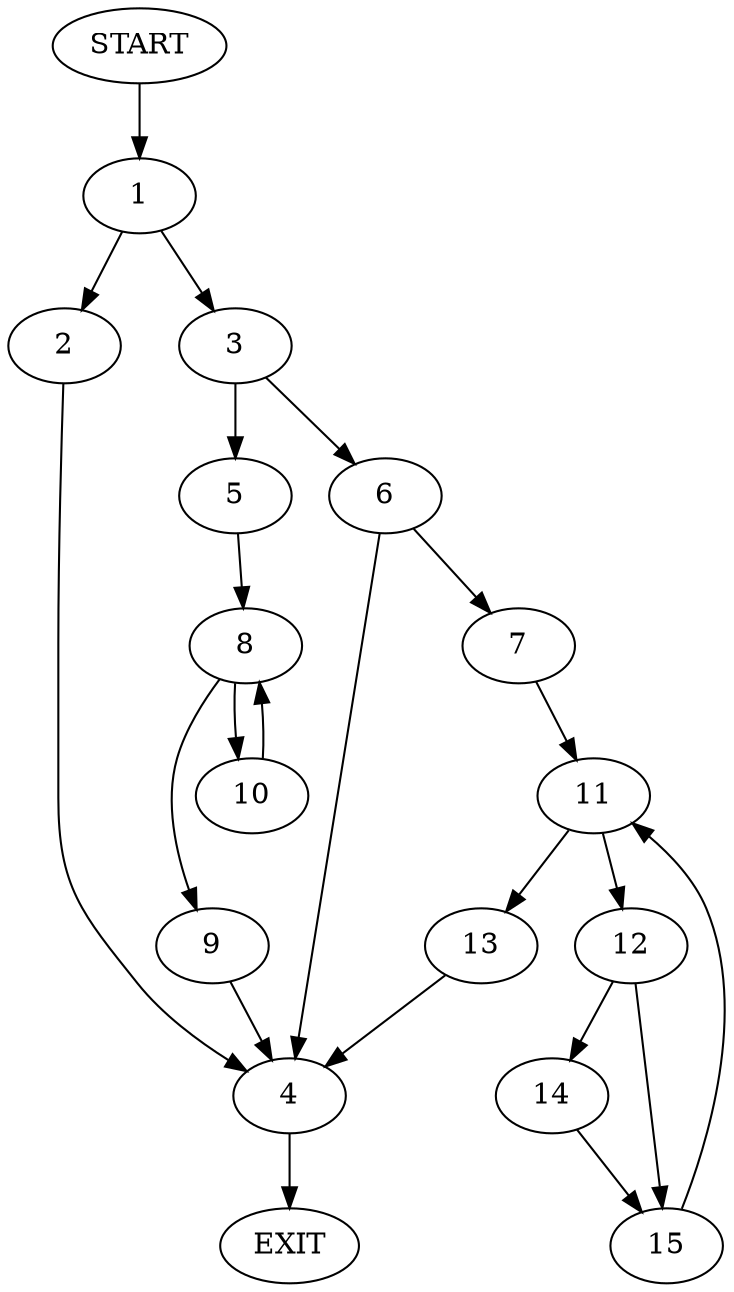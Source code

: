 digraph {
0 [label="START"]
16 [label="EXIT"]
0 -> 1
1 -> 2
1 -> 3
2 -> 4
3 -> 5
3 -> 6
4 -> 16
6 -> 4
6 -> 7
5 -> 8
8 -> 9
8 -> 10
9 -> 4
10 -> 8
7 -> 11
11 -> 12
11 -> 13
13 -> 4
12 -> 14
12 -> 15
15 -> 11
14 -> 15
}
